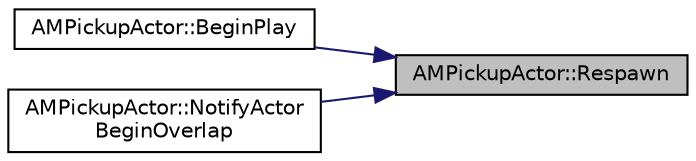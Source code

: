digraph "AMPickupActor::Respawn"
{
 // LATEX_PDF_SIZE
  edge [fontname="Helvetica",fontsize="10",labelfontname="Helvetica",labelfontsize="10"];
  node [fontname="Helvetica",fontsize="10",shape=record];
  rankdir="RL";
  Node1 [label="AMPickupActor::Respawn",height=0.2,width=0.4,color="black", fillcolor="grey75", style="filled", fontcolor="black",tooltip=" "];
  Node1 -> Node2 [dir="back",color="midnightblue",fontsize="10",style="solid",fontname="Helvetica"];
  Node2 [label="AMPickupActor::BeginPlay",height=0.2,width=0.4,color="black", fillcolor="white", style="filled",URL="$class_a_m_pickup_actor.html#a0473fc0816ae95019ecfa406b01db800",tooltip=" "];
  Node1 -> Node3 [dir="back",color="midnightblue",fontsize="10",style="solid",fontname="Helvetica"];
  Node3 [label="AMPickupActor::NotifyActor\lBeginOverlap",height=0.2,width=0.4,color="black", fillcolor="white", style="filled",URL="$class_a_m_pickup_actor.html#ad09fb53506f53f3e809534486521d0b7",tooltip=" "];
}

